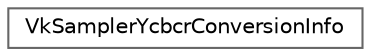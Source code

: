 digraph "类继承关系图"
{
 // LATEX_PDF_SIZE
  bgcolor="transparent";
  edge [fontname=Helvetica,fontsize=10,labelfontname=Helvetica,labelfontsize=10];
  node [fontname=Helvetica,fontsize=10,shape=box,height=0.2,width=0.4];
  rankdir="LR";
  Node0 [id="Node000000",label="VkSamplerYcbcrConversionInfo",height=0.2,width=0.4,color="grey40", fillcolor="white", style="filled",URL="$struct_vk_sampler_ycbcr_conversion_info.html",tooltip=" "];
}
